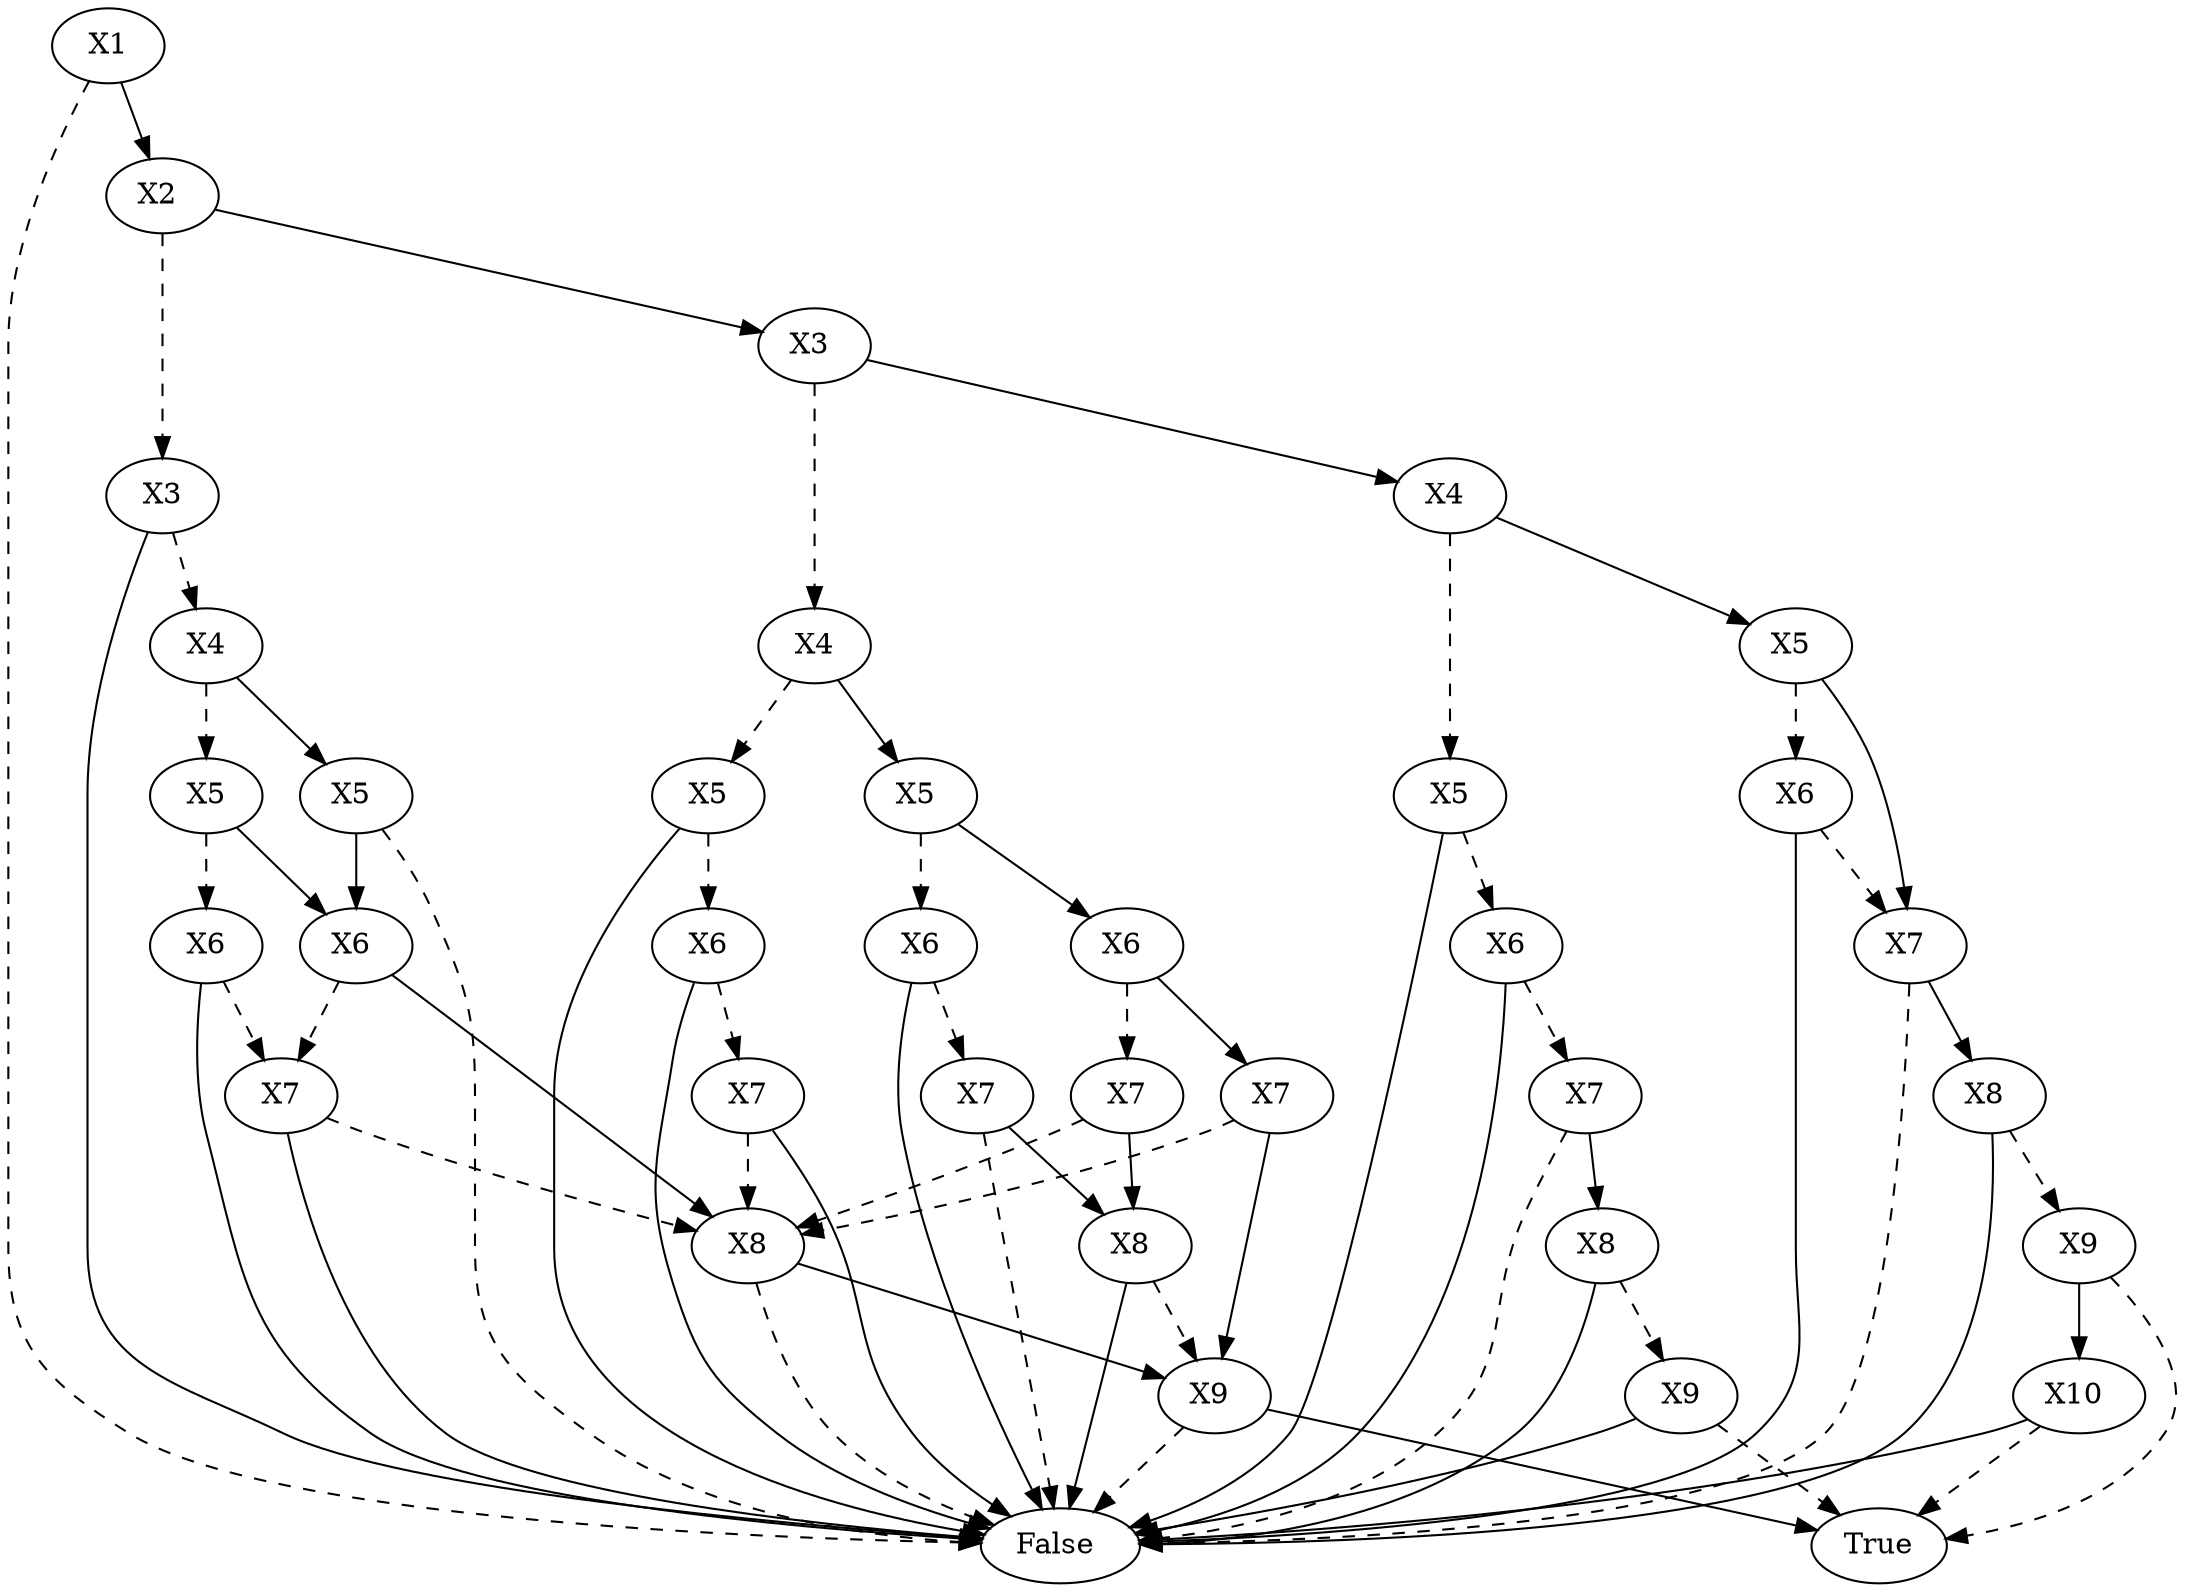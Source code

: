 digraph{2211978424272[label=X1]2211978152528[label="False"]
2211978424272 -> 2211978152528[style=dashed label="" fontcolor = gray]
2211978514096[label="X2 "]
2211978424272 -> 2211978514096 [label="" fontcolor = gray]
2211978523216[label="X3"]
2211978514096 -> 2211978523216[style=dashed label="" fontcolor = gray]
2211978517936[label="X4"]
2211978523216 -> 2211978517936[style=dashed label="" fontcolor = gray]
2211978517136[label="X5"]
2211978517936 -> 2211978517136[style=dashed label="" fontcolor = gray]
2211978512496[label="X6"]
2211978517136 -> 2211978512496[style=dashed label="" fontcolor = gray]
2211978520176[label="X7"]
2211978512496 -> 2211978520176[style=dashed label="" fontcolor = gray]
2211978518736[label="X8"]
2211978520176 -> 2211978518736[style=dashed label="" fontcolor = gray]
2211978152528[label="False"]
2211978518736 -> 2211978152528[style=dashed label="" fontcolor = gray]
2211978520336[label="X9 "]
2211978518736 -> 2211978520336 [label="" fontcolor = gray]
2211978152528[label="False"]
2211978520336 -> 2211978152528[style=dashed label="" fontcolor = gray]
2211978419472[label="True "]
2211978520336 -> 2211978419472 [label="" fontcolor = gray]
2211978152528[label="False "]
2211978520176 -> 2211978152528 [label="" fontcolor = gray]
2211978152528[label="False "]
2211978512496 -> 2211978152528 [label="" fontcolor = gray]
2211978520976[label="X6 "]
2211978517136 -> 2211978520976 [label="" fontcolor = gray]
2211978520176[label="X7"]
2211978520976 -> 2211978520176[style=dashed label="" fontcolor = gray]
2211978518736[label="X8 "]
2211978520976 -> 2211978518736 [label="" fontcolor = gray]
2211978524976[label="X5 "]
2211978517936 -> 2211978524976 [label="" fontcolor = gray]
2211978152528[label="False"]
2211978524976 -> 2211978152528[style=dashed label="" fontcolor = gray]
2211978520976[label="X6 "]
2211978524976 -> 2211978520976 [label="" fontcolor = gray]
2211978152528[label="False "]
2211978523216 -> 2211978152528 [label="" fontcolor = gray]
2211978515056[label="X3 "]
2211978514096 -> 2211978515056 [label="" fontcolor = gray]
2211979211024[label="X4"]
2211978515056 -> 2211979211024[style=dashed label="" fontcolor = gray]
2211979130544[label="X5"]
2211979211024 -> 2211979130544[style=dashed label="" fontcolor = gray]
2211979123664[label="X6"]
2211979130544 -> 2211979123664[style=dashed label="" fontcolor = gray]
2211979120624[label="X7"]
2211979123664 -> 2211979120624[style=dashed label="" fontcolor = gray]
2211978518736[label="X8"]
2211979120624 -> 2211978518736[style=dashed label="" fontcolor = gray]
2211978152528[label="False "]
2211979120624 -> 2211978152528 [label="" fontcolor = gray]
2211978152528[label="False "]
2211979123664 -> 2211978152528 [label="" fontcolor = gray]
2211978152528[label="False "]
2211979130544 -> 2211978152528 [label="" fontcolor = gray]
2211979132624[label="X5 "]
2211979211024 -> 2211979132624 [label="" fontcolor = gray]
2211979119184[label="X6"]
2211979132624 -> 2211979119184[style=dashed label="" fontcolor = gray]
2211979298128[label="X7"]
2211979119184 -> 2211979298128[style=dashed label="" fontcolor = gray]
2211978152528[label="False"]
2211979298128 -> 2211978152528[style=dashed label="" fontcolor = gray]
2211979298768[label="X8 "]
2211979298128 -> 2211979298768 [label="" fontcolor = gray]
2211978520336[label="X9"]
2211979298768 -> 2211978520336[style=dashed label="" fontcolor = gray]
2211978152528[label="False "]
2211979298768 -> 2211978152528 [label="" fontcolor = gray]
2211978152528[label="False "]
2211979119184 -> 2211978152528 [label="" fontcolor = gray]
2211979298448[label="X6 "]
2211979132624 -> 2211979298448 [label="" fontcolor = gray]
2211979299408[label="X7"]
2211979298448 -> 2211979299408[style=dashed label="" fontcolor = gray]
2211978518736[label="X8"]
2211979299408 -> 2211978518736[style=dashed label="" fontcolor = gray]
2211979298768[label="X8 "]
2211979299408 -> 2211979298768 [label="" fontcolor = gray]
2211979300208[label="X7 "]
2211979298448 -> 2211979300208 [label="" fontcolor = gray]
2211978518736[label="X8"]
2211979300208 -> 2211978518736[style=dashed label="" fontcolor = gray]
2211978520336[label="X9 "]
2211979300208 -> 2211978520336 [label="" fontcolor = gray]
2211979119824[label="X4 "]
2211978515056 -> 2211979119824 [label="" fontcolor = gray]
2211979301328[label="X5"]
2211979119824 -> 2211979301328[style=dashed label="" fontcolor = gray]
2211979302608[label="X6"]
2211979301328 -> 2211979302608[style=dashed label="" fontcolor = gray]
2211979302768[label="X7"]
2211979302608 -> 2211979302768[style=dashed label="" fontcolor = gray]
2211978152528[label="False"]
2211979302768 -> 2211978152528[style=dashed label="" fontcolor = gray]
2211979303568[label="X8 "]
2211979302768 -> 2211979303568 [label="" fontcolor = gray]
2211979304048[label="X9"]
2211979303568 -> 2211979304048[style=dashed label="" fontcolor = gray]
2211978419472[label="True"]
2211979304048 -> 2211978419472[style=dashed label="" fontcolor = gray]
2211978152528[label="False "]
2211979304048 -> 2211978152528 [label="" fontcolor = gray]
2211978152528[label="False "]
2211979303568 -> 2211978152528 [label="" fontcolor = gray]
2211978152528[label="False "]
2211979302608 -> 2211978152528 [label="" fontcolor = gray]
2211978152528[label="False "]
2211979301328 -> 2211978152528 [label="" fontcolor = gray]
2211979302288[label="X5 "]
2211979119824 -> 2211979302288 [label="" fontcolor = gray]
2211979304848[label="X6"]
2211979302288 -> 2211979304848[style=dashed label="" fontcolor = gray]
2211979305168[label="X7"]
2211979304848 -> 2211979305168[style=dashed label="" fontcolor = gray]
2211978152528[label="False"]
2211979305168 -> 2211978152528[style=dashed label="" fontcolor = gray]
2211979305648[label="X8 "]
2211979305168 -> 2211979305648 [label="" fontcolor = gray]
2211979200944[label="X9"]
2211979305648 -> 2211979200944[style=dashed label="" fontcolor = gray]
2211978419472[label="True"]
2211979200944 -> 2211978419472[style=dashed label="" fontcolor = gray]
2211979211664[label="X10 "]
2211979200944 -> 2211979211664 [label="" fontcolor = gray]
2211978419472[label="True"]
2211979211664 -> 2211978419472[style=dashed label="" fontcolor = gray]
2211978152528[label="False "]
2211979211664 -> 2211978152528 [label="" fontcolor = gray]
2211978152528[label="False "]
2211979305648 -> 2211978152528 [label="" fontcolor = gray]
2211978152528[label="False "]
2211979304848 -> 2211978152528 [label="" fontcolor = gray]
2211979305168[label="X7 "]
2211979302288 -> 2211979305168 [label="" fontcolor = gray]
}